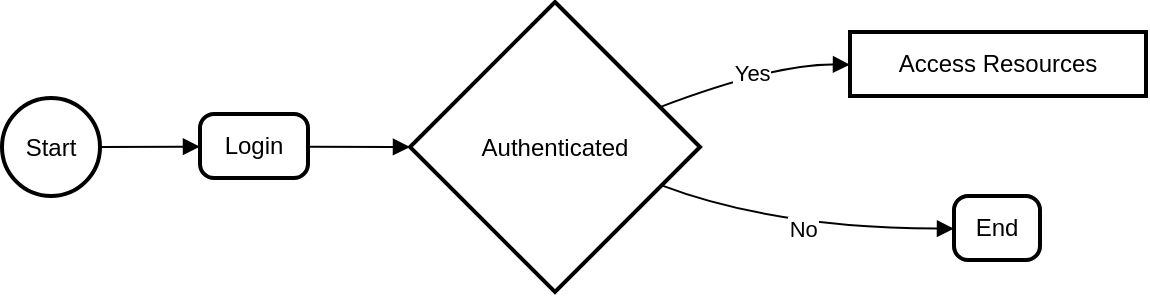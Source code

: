 <mxfile version="24.7.1" type="github">
  <diagram name="Page-1" id="SPu-IzBGrGhdDAje9yr5">
    <mxGraphModel>
      <root>
        <mxCell id="0" />
        <mxCell id="1" parent="0" />
        <mxCell id="2" value="Start" style="ellipse;aspect=fixed;strokeWidth=2;whiteSpace=wrap;" vertex="1" parent="1">
          <mxGeometry y="48" width="49" height="49" as="geometry" />
        </mxCell>
        <mxCell id="3" value="Login" style="rounded=1;absoluteArcSize=1;arcSize=14;whiteSpace=wrap;strokeWidth=2;" vertex="1" parent="1">
          <mxGeometry x="99" y="56" width="54" height="32" as="geometry" />
        </mxCell>
        <mxCell id="4" value="Authenticated" style="rhombus;strokeWidth=2;whiteSpace=wrap;" vertex="1" parent="1">
          <mxGeometry x="204" width="145" height="145" as="geometry" />
        </mxCell>
        <mxCell id="5" value="Access Resources" style="whiteSpace=wrap;strokeWidth=2;" vertex="1" parent="1">
          <mxGeometry x="424" y="15" width="148" height="32" as="geometry" />
        </mxCell>
        <mxCell id="6" value="End" style="rounded=1;absoluteArcSize=1;arcSize=14;whiteSpace=wrap;strokeWidth=2;" vertex="1" parent="1">
          <mxGeometry x="476" y="97" width="43" height="32" as="geometry" />
        </mxCell>
        <mxCell id="7" value="" style="curved=1;startArrow=none;endArrow=block;exitX=1.01;exitY=0.5;entryX=0.01;entryY=0.51;" edge="1" parent="1" source="2" target="3">
          <mxGeometry relative="1" as="geometry">
            <Array as="points" />
          </mxGeometry>
        </mxCell>
        <mxCell id="8" value="" style="curved=1;startArrow=none;endArrow=block;exitX=1.01;exitY=0.51;entryX=0;entryY=0.5;" edge="1" parent="1" source="3" target="4">
          <mxGeometry relative="1" as="geometry">
            <Array as="points" />
          </mxGeometry>
        </mxCell>
        <mxCell id="9" value="Yes" style="curved=1;startArrow=none;endArrow=block;exitX=1;exitY=0.31;entryX=0;entryY=0.51;" edge="1" parent="1" source="4" target="5">
          <mxGeometry relative="1" as="geometry">
            <Array as="points">
              <mxPoint x="386" y="31" />
            </Array>
          </mxGeometry>
        </mxCell>
        <mxCell id="10" value="No" style="curved=1;startArrow=none;endArrow=block;exitX=1;exitY=0.68;entryX=0.01;entryY=0.51;" edge="1" parent="1" source="4" target="6">
          <mxGeometry relative="1" as="geometry">
            <Array as="points">
              <mxPoint x="386" y="113" />
            </Array>
          </mxGeometry>
        </mxCell>
      </root>
    </mxGraphModel>
  </diagram>
</mxfile>
